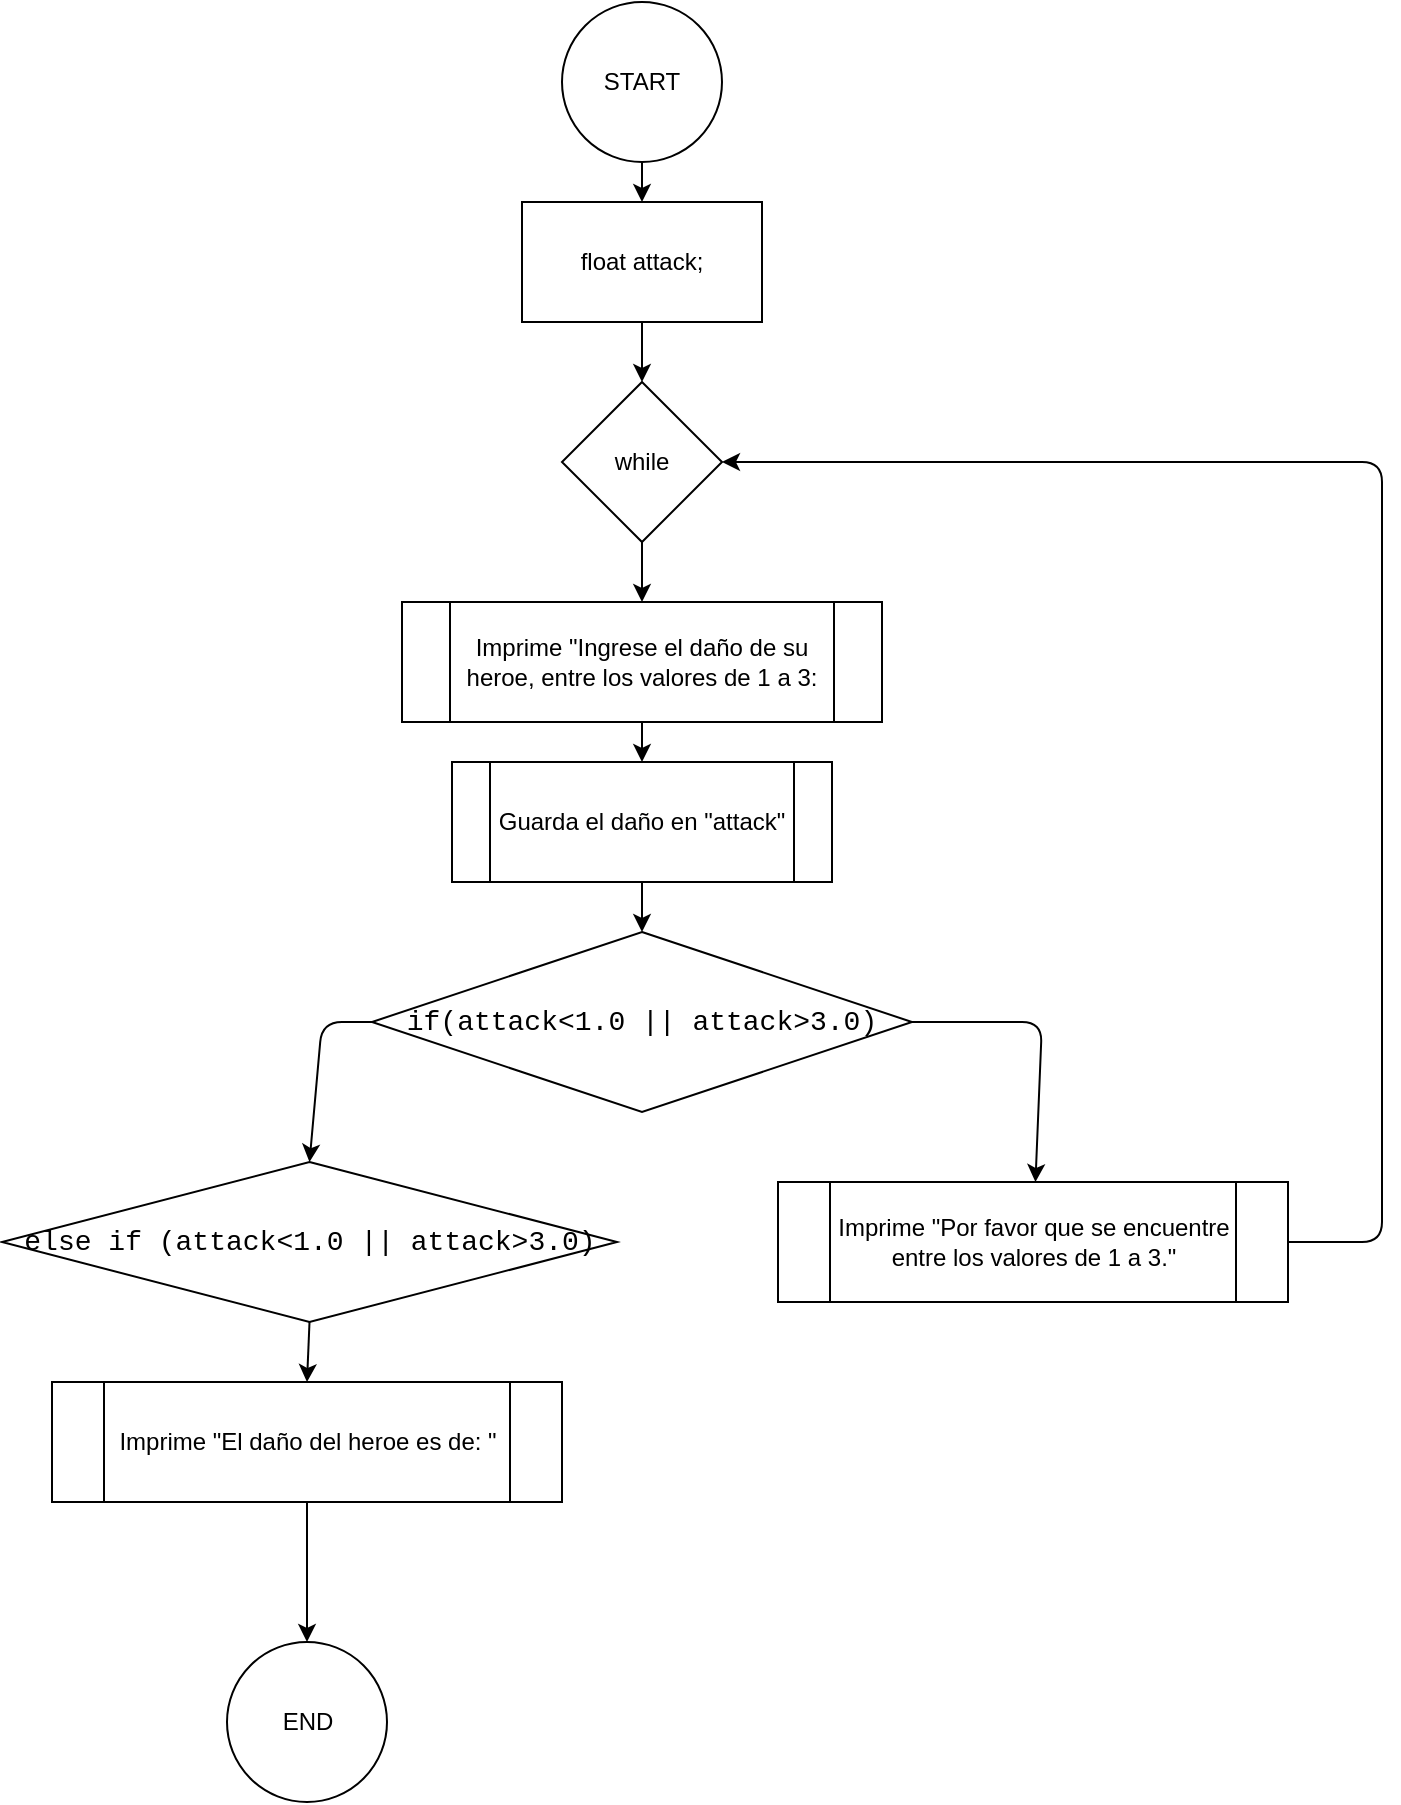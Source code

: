 <mxfile>
    <diagram id="qg-hgRnAFbbJeU_DE7Xj" name="Page-1">
        <mxGraphModel dx="1675" dy="1035" grid="1" gridSize="10" guides="1" tooltips="1" connect="1" arrows="1" fold="1" page="1" pageScale="1" pageWidth="850" pageHeight="1100" math="0" shadow="0">
            <root>
                <mxCell id="0"/>
                <mxCell id="1" parent="0"/>
                <mxCell id="13" style="edgeStyle=none;html=1;exitX=0.5;exitY=1;exitDx=0;exitDy=0;entryX=0.5;entryY=0;entryDx=0;entryDy=0;fontColor=#000000;" edge="1" parent="1" source="2" target="3">
                    <mxGeometry relative="1" as="geometry"/>
                </mxCell>
                <mxCell id="2" value="START" style="ellipse;whiteSpace=wrap;html=1;aspect=fixed;" vertex="1" parent="1">
                    <mxGeometry x="190" y="40" width="80" height="80" as="geometry"/>
                </mxCell>
                <mxCell id="14" style="edgeStyle=none;html=1;exitX=0.5;exitY=1;exitDx=0;exitDy=0;fontColor=#000000;" edge="1" parent="1" source="3" target="5">
                    <mxGeometry relative="1" as="geometry"/>
                </mxCell>
                <mxCell id="3" value="float attack;" style="rounded=0;whiteSpace=wrap;html=1;" vertex="1" parent="1">
                    <mxGeometry x="170" y="140" width="120" height="60" as="geometry"/>
                </mxCell>
                <mxCell id="16" style="edgeStyle=none;html=1;exitX=0.5;exitY=1;exitDx=0;exitDy=0;fontColor=#000000;" edge="1" parent="1" source="4" target="6">
                    <mxGeometry relative="1" as="geometry"/>
                </mxCell>
                <mxCell id="4" value="Imprime &quot;Ingrese el daño de su heroe, entre los valores de 1 a 3:" style="shape=process;whiteSpace=wrap;html=1;backgroundOutline=1;" vertex="1" parent="1">
                    <mxGeometry x="110" y="340" width="240" height="60" as="geometry"/>
                </mxCell>
                <mxCell id="15" style="edgeStyle=none;html=1;exitX=0.5;exitY=1;exitDx=0;exitDy=0;fontColor=#000000;" edge="1" parent="1" source="5" target="4">
                    <mxGeometry relative="1" as="geometry"/>
                </mxCell>
                <mxCell id="5" value="while" style="rhombus;whiteSpace=wrap;html=1;" vertex="1" parent="1">
                    <mxGeometry x="190" y="230" width="80" height="80" as="geometry"/>
                </mxCell>
                <mxCell id="17" style="edgeStyle=none;html=1;exitX=0.5;exitY=1;exitDx=0;exitDy=0;entryX=0.5;entryY=0;entryDx=0;entryDy=0;fontColor=#000000;" edge="1" parent="1" source="6" target="7">
                    <mxGeometry relative="1" as="geometry"/>
                </mxCell>
                <mxCell id="6" value="Guarda el daño en &quot;attack&quot;" style="shape=process;whiteSpace=wrap;html=1;backgroundOutline=1;" vertex="1" parent="1">
                    <mxGeometry x="135" y="420" width="190" height="60" as="geometry"/>
                </mxCell>
                <mxCell id="19" style="edgeStyle=none;html=1;exitX=1;exitY=0.5;exitDx=0;exitDy=0;fontColor=#000000;" edge="1" parent="1" source="7" target="9">
                    <mxGeometry relative="1" as="geometry">
                        <mxPoint x="450" y="550.455" as="targetPoint"/>
                        <Array as="points">
                            <mxPoint x="430" y="550"/>
                        </Array>
                    </mxGeometry>
                </mxCell>
                <mxCell id="21" style="edgeStyle=none;html=1;exitX=0;exitY=0.5;exitDx=0;exitDy=0;entryX=0.5;entryY=0;entryDx=0;entryDy=0;fontColor=#000000;" edge="1" parent="1" source="7" target="10">
                    <mxGeometry relative="1" as="geometry">
                        <Array as="points">
                            <mxPoint x="70" y="550"/>
                        </Array>
                    </mxGeometry>
                </mxCell>
                <mxCell id="7" value="&lt;div style=&quot;font-family: Consolas, &amp;quot;Courier New&amp;quot;, monospace; font-size: 14px; line-height: 19px;&quot;&gt;&lt;div style=&quot;line-height: 19px;&quot;&gt;if(attack&amp;lt;1.0 || attack&amp;gt;3.0)&lt;/div&gt;&lt;/div&gt;" style="rhombus;whiteSpace=wrap;html=1;" vertex="1" parent="1">
                    <mxGeometry x="95" y="505" width="270" height="90" as="geometry"/>
                </mxCell>
                <mxCell id="24" style="edgeStyle=none;html=1;exitX=1;exitY=0.5;exitDx=0;exitDy=0;entryX=1;entryY=0.5;entryDx=0;entryDy=0;fontColor=#000000;" edge="1" parent="1" source="9" target="5">
                    <mxGeometry relative="1" as="geometry">
                        <Array as="points">
                            <mxPoint x="600" y="660"/>
                            <mxPoint x="600" y="270"/>
                        </Array>
                    </mxGeometry>
                </mxCell>
                <mxCell id="9" value="Imprime &quot;Por favor que se encuentre entre los valores de 1 a 3.&quot;" style="shape=process;whiteSpace=wrap;html=1;backgroundOutline=1;" vertex="1" parent="1">
                    <mxGeometry x="298" y="630" width="255" height="60" as="geometry"/>
                </mxCell>
                <mxCell id="22" style="edgeStyle=none;html=1;exitX=0.5;exitY=1;exitDx=0;exitDy=0;entryX=0.5;entryY=0;entryDx=0;entryDy=0;fontColor=#000000;" edge="1" parent="1" source="10" target="11">
                    <mxGeometry relative="1" as="geometry"/>
                </mxCell>
                <mxCell id="10" value="&lt;div style=&quot;font-family: Consolas, &amp;quot;Courier New&amp;quot;, monospace; font-size: 14px; line-height: 19px;&quot;&gt;&lt;div style=&quot;line-height: 19px;&quot;&gt;else if&amp;nbsp;&lt;span style=&quot;background-color: initial;&quot;&gt;(&lt;/span&gt;&lt;span style=&quot;background-color: initial;&quot;&gt;attack&amp;lt;1.0 || attack&amp;gt;3.0)&lt;/span&gt;&lt;/div&gt;&lt;/div&gt;" style="rhombus;whiteSpace=wrap;html=1;" vertex="1" parent="1">
                    <mxGeometry x="-90" y="620" width="307.5" height="80" as="geometry"/>
                </mxCell>
                <mxCell id="25" style="edgeStyle=none;html=1;exitX=0.5;exitY=1;exitDx=0;exitDy=0;entryX=0.5;entryY=0;entryDx=0;entryDy=0;fontColor=#000000;" edge="1" parent="1" source="11" target="12">
                    <mxGeometry relative="1" as="geometry"/>
                </mxCell>
                <mxCell id="11" value="Imprime &quot;El daño del heroe es de: &quot;" style="shape=process;whiteSpace=wrap;html=1;backgroundOutline=1;" vertex="1" parent="1">
                    <mxGeometry x="-65" y="730" width="255" height="60" as="geometry"/>
                </mxCell>
                <mxCell id="12" value="END" style="ellipse;whiteSpace=wrap;html=1;aspect=fixed;labelBackgroundColor=none;fontColor=#000000;" vertex="1" parent="1">
                    <mxGeometry x="22.5" y="860" width="80" height="80" as="geometry"/>
                </mxCell>
            </root>
        </mxGraphModel>
    </diagram>
</mxfile>